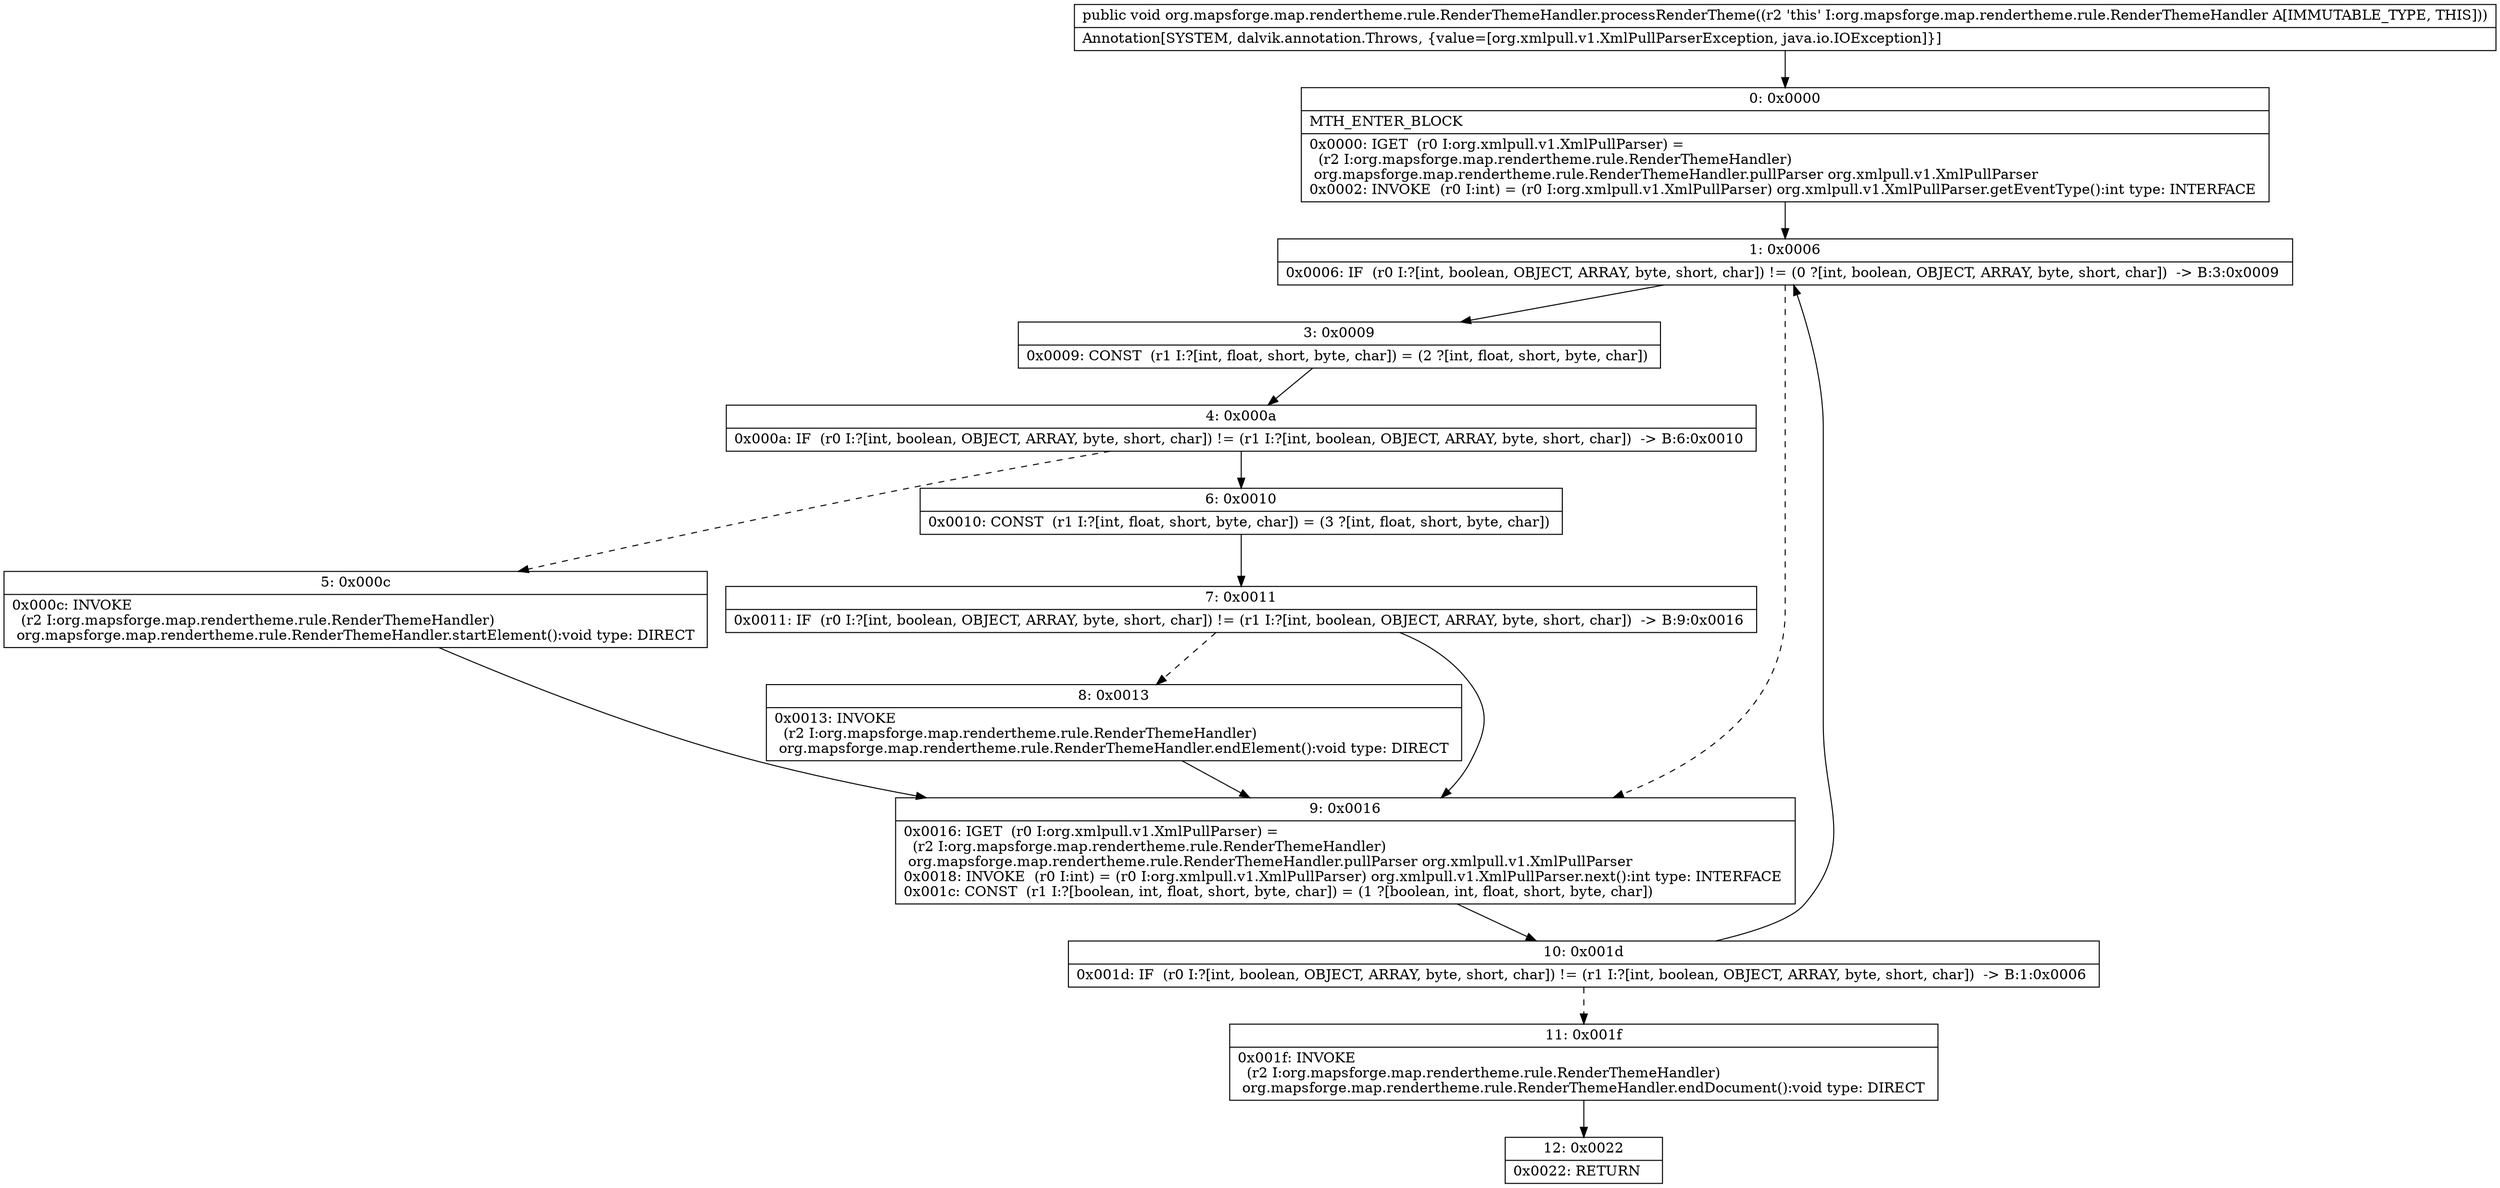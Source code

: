digraph "CFG fororg.mapsforge.map.rendertheme.rule.RenderThemeHandler.processRenderTheme()V" {
Node_0 [shape=record,label="{0\:\ 0x0000|MTH_ENTER_BLOCK\l|0x0000: IGET  (r0 I:org.xmlpull.v1.XmlPullParser) = \l  (r2 I:org.mapsforge.map.rendertheme.rule.RenderThemeHandler)\l org.mapsforge.map.rendertheme.rule.RenderThemeHandler.pullParser org.xmlpull.v1.XmlPullParser \l0x0002: INVOKE  (r0 I:int) = (r0 I:org.xmlpull.v1.XmlPullParser) org.xmlpull.v1.XmlPullParser.getEventType():int type: INTERFACE \l}"];
Node_1 [shape=record,label="{1\:\ 0x0006|0x0006: IF  (r0 I:?[int, boolean, OBJECT, ARRAY, byte, short, char]) != (0 ?[int, boolean, OBJECT, ARRAY, byte, short, char])  \-\> B:3:0x0009 \l}"];
Node_3 [shape=record,label="{3\:\ 0x0009|0x0009: CONST  (r1 I:?[int, float, short, byte, char]) = (2 ?[int, float, short, byte, char]) \l}"];
Node_4 [shape=record,label="{4\:\ 0x000a|0x000a: IF  (r0 I:?[int, boolean, OBJECT, ARRAY, byte, short, char]) != (r1 I:?[int, boolean, OBJECT, ARRAY, byte, short, char])  \-\> B:6:0x0010 \l}"];
Node_5 [shape=record,label="{5\:\ 0x000c|0x000c: INVOKE  \l  (r2 I:org.mapsforge.map.rendertheme.rule.RenderThemeHandler)\l org.mapsforge.map.rendertheme.rule.RenderThemeHandler.startElement():void type: DIRECT \l}"];
Node_6 [shape=record,label="{6\:\ 0x0010|0x0010: CONST  (r1 I:?[int, float, short, byte, char]) = (3 ?[int, float, short, byte, char]) \l}"];
Node_7 [shape=record,label="{7\:\ 0x0011|0x0011: IF  (r0 I:?[int, boolean, OBJECT, ARRAY, byte, short, char]) != (r1 I:?[int, boolean, OBJECT, ARRAY, byte, short, char])  \-\> B:9:0x0016 \l}"];
Node_8 [shape=record,label="{8\:\ 0x0013|0x0013: INVOKE  \l  (r2 I:org.mapsforge.map.rendertheme.rule.RenderThemeHandler)\l org.mapsforge.map.rendertheme.rule.RenderThemeHandler.endElement():void type: DIRECT \l}"];
Node_9 [shape=record,label="{9\:\ 0x0016|0x0016: IGET  (r0 I:org.xmlpull.v1.XmlPullParser) = \l  (r2 I:org.mapsforge.map.rendertheme.rule.RenderThemeHandler)\l org.mapsforge.map.rendertheme.rule.RenderThemeHandler.pullParser org.xmlpull.v1.XmlPullParser \l0x0018: INVOKE  (r0 I:int) = (r0 I:org.xmlpull.v1.XmlPullParser) org.xmlpull.v1.XmlPullParser.next():int type: INTERFACE \l0x001c: CONST  (r1 I:?[boolean, int, float, short, byte, char]) = (1 ?[boolean, int, float, short, byte, char]) \l}"];
Node_10 [shape=record,label="{10\:\ 0x001d|0x001d: IF  (r0 I:?[int, boolean, OBJECT, ARRAY, byte, short, char]) != (r1 I:?[int, boolean, OBJECT, ARRAY, byte, short, char])  \-\> B:1:0x0006 \l}"];
Node_11 [shape=record,label="{11\:\ 0x001f|0x001f: INVOKE  \l  (r2 I:org.mapsforge.map.rendertheme.rule.RenderThemeHandler)\l org.mapsforge.map.rendertheme.rule.RenderThemeHandler.endDocument():void type: DIRECT \l}"];
Node_12 [shape=record,label="{12\:\ 0x0022|0x0022: RETURN   \l}"];
MethodNode[shape=record,label="{public void org.mapsforge.map.rendertheme.rule.RenderThemeHandler.processRenderTheme((r2 'this' I:org.mapsforge.map.rendertheme.rule.RenderThemeHandler A[IMMUTABLE_TYPE, THIS]))  | Annotation[SYSTEM, dalvik.annotation.Throws, \{value=[org.xmlpull.v1.XmlPullParserException, java.io.IOException]\}]\l}"];
MethodNode -> Node_0;
Node_0 -> Node_1;
Node_1 -> Node_3;
Node_1 -> Node_9[style=dashed];
Node_3 -> Node_4;
Node_4 -> Node_5[style=dashed];
Node_4 -> Node_6;
Node_5 -> Node_9;
Node_6 -> Node_7;
Node_7 -> Node_8[style=dashed];
Node_7 -> Node_9;
Node_8 -> Node_9;
Node_9 -> Node_10;
Node_10 -> Node_1;
Node_10 -> Node_11[style=dashed];
Node_11 -> Node_12;
}

